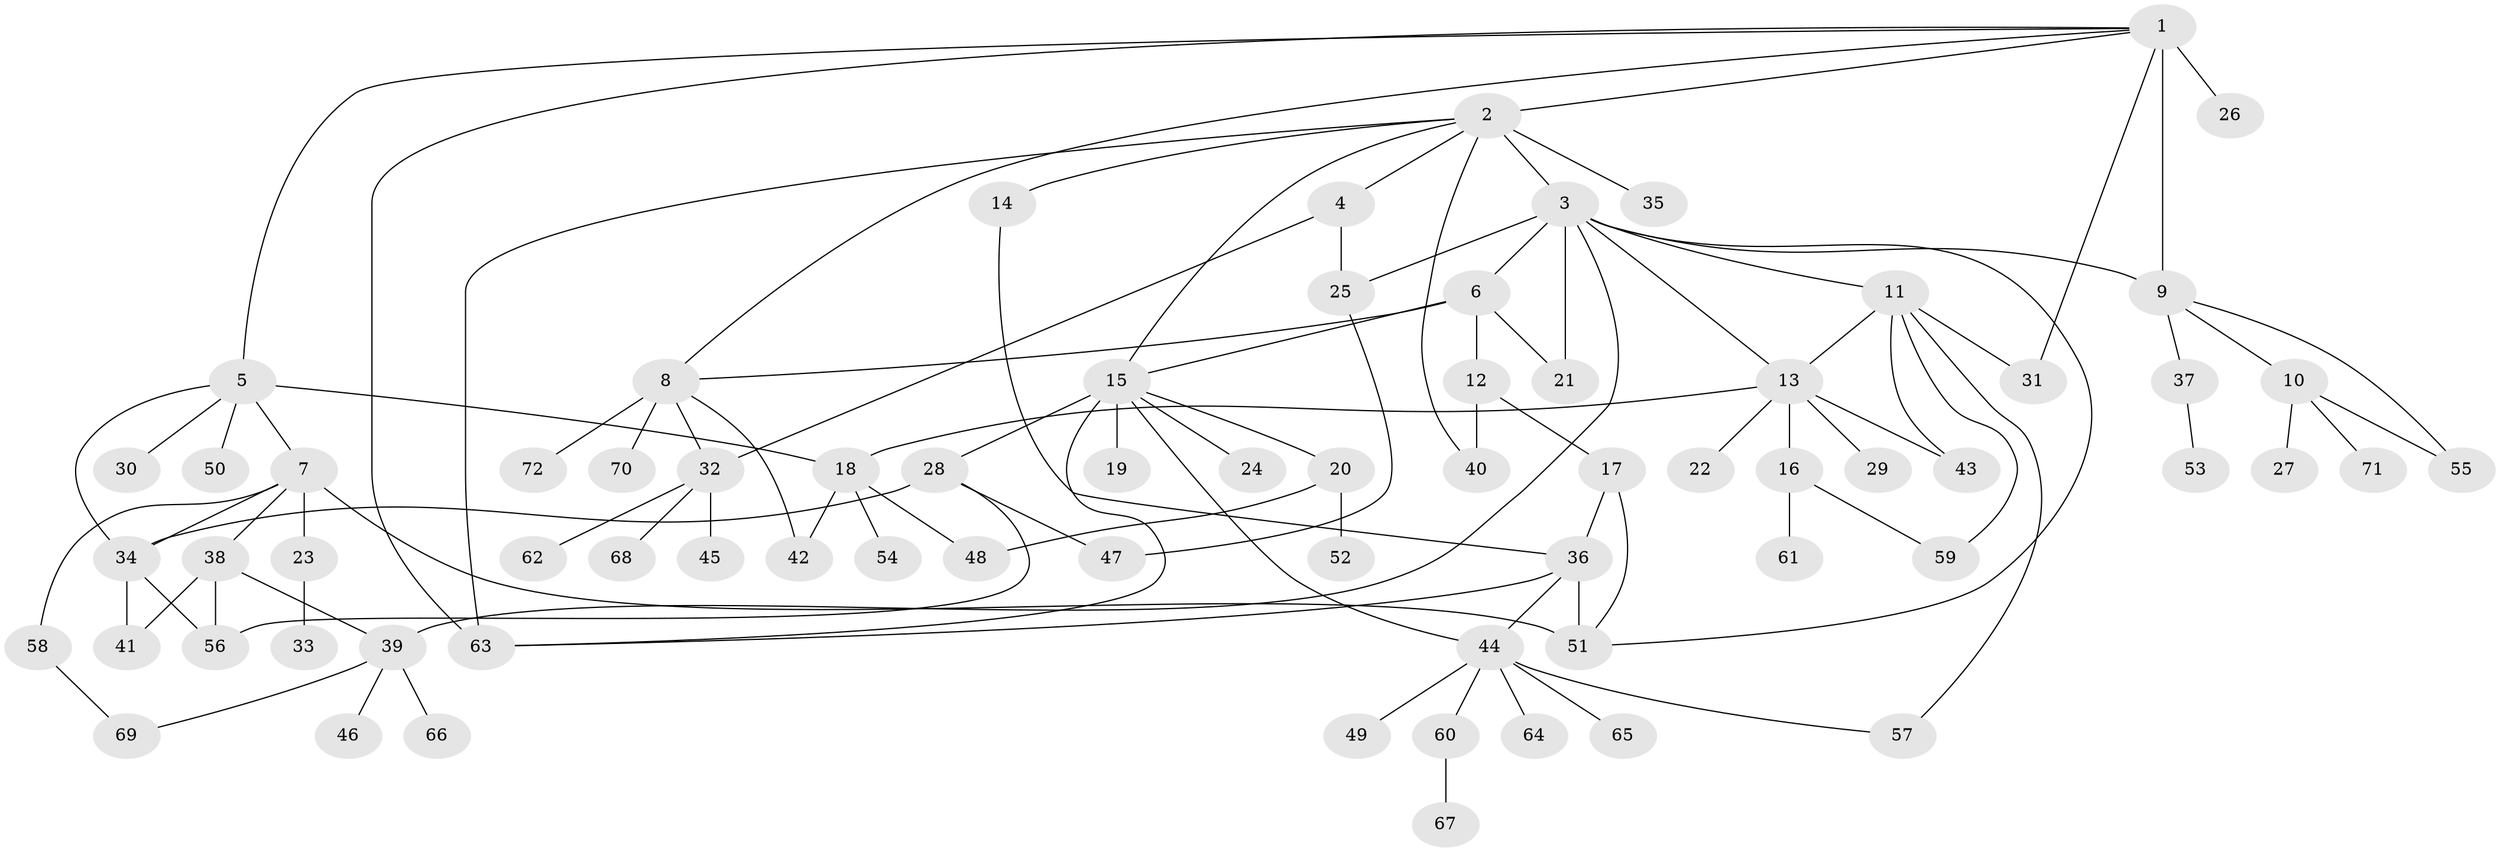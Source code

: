 // original degree distribution, {13: 0.013986013986013986, 11: 0.006993006993006993, 16: 0.006993006993006993, 3: 0.1048951048951049, 8: 0.02097902097902098, 9: 0.013986013986013986, 7: 0.013986013986013986, 6: 0.027972027972027972, 4: 0.027972027972027972, 2: 0.22377622377622378, 1: 0.5104895104895105, 5: 0.02097902097902098, 10: 0.006993006993006993}
// Generated by graph-tools (version 1.1) at 2025/35/03/09/25 02:35:52]
// undirected, 72 vertices, 103 edges
graph export_dot {
graph [start="1"]
  node [color=gray90,style=filled];
  1;
  2;
  3;
  4;
  5;
  6;
  7;
  8;
  9;
  10;
  11;
  12;
  13;
  14;
  15;
  16;
  17;
  18;
  19;
  20;
  21;
  22;
  23;
  24;
  25;
  26;
  27;
  28;
  29;
  30;
  31;
  32;
  33;
  34;
  35;
  36;
  37;
  38;
  39;
  40;
  41;
  42;
  43;
  44;
  45;
  46;
  47;
  48;
  49;
  50;
  51;
  52;
  53;
  54;
  55;
  56;
  57;
  58;
  59;
  60;
  61;
  62;
  63;
  64;
  65;
  66;
  67;
  68;
  69;
  70;
  71;
  72;
  1 -- 2 [weight=1.0];
  1 -- 5 [weight=1.0];
  1 -- 8 [weight=1.0];
  1 -- 9 [weight=6.0];
  1 -- 26 [weight=1.0];
  1 -- 31 [weight=1.0];
  1 -- 63 [weight=1.0];
  2 -- 3 [weight=1.0];
  2 -- 4 [weight=1.0];
  2 -- 14 [weight=1.0];
  2 -- 15 [weight=1.0];
  2 -- 35 [weight=4.0];
  2 -- 40 [weight=1.0];
  2 -- 63 [weight=2.0];
  3 -- 6 [weight=1.0];
  3 -- 9 [weight=1.0];
  3 -- 11 [weight=1.0];
  3 -- 13 [weight=1.0];
  3 -- 21 [weight=6.0];
  3 -- 25 [weight=1.0];
  3 -- 39 [weight=1.0];
  3 -- 51 [weight=1.0];
  4 -- 25 [weight=1.0];
  4 -- 32 [weight=1.0];
  5 -- 7 [weight=1.0];
  5 -- 18 [weight=1.0];
  5 -- 30 [weight=1.0];
  5 -- 34 [weight=1.0];
  5 -- 50 [weight=1.0];
  6 -- 8 [weight=1.0];
  6 -- 12 [weight=2.0];
  6 -- 15 [weight=1.0];
  6 -- 21 [weight=1.0];
  7 -- 23 [weight=1.0];
  7 -- 34 [weight=1.0];
  7 -- 38 [weight=1.0];
  7 -- 51 [weight=2.0];
  7 -- 58 [weight=1.0];
  8 -- 32 [weight=1.0];
  8 -- 42 [weight=1.0];
  8 -- 70 [weight=1.0];
  8 -- 72 [weight=1.0];
  9 -- 10 [weight=1.0];
  9 -- 37 [weight=1.0];
  9 -- 55 [weight=1.0];
  10 -- 27 [weight=1.0];
  10 -- 55 [weight=1.0];
  10 -- 71 [weight=1.0];
  11 -- 13 [weight=1.0];
  11 -- 31 [weight=1.0];
  11 -- 43 [weight=1.0];
  11 -- 57 [weight=1.0];
  11 -- 59 [weight=1.0];
  12 -- 17 [weight=1.0];
  12 -- 40 [weight=1.0];
  13 -- 16 [weight=1.0];
  13 -- 18 [weight=1.0];
  13 -- 22 [weight=1.0];
  13 -- 29 [weight=1.0];
  13 -- 43 [weight=1.0];
  14 -- 36 [weight=1.0];
  15 -- 19 [weight=5.0];
  15 -- 20 [weight=1.0];
  15 -- 24 [weight=1.0];
  15 -- 28 [weight=1.0];
  15 -- 44 [weight=1.0];
  15 -- 63 [weight=1.0];
  16 -- 59 [weight=1.0];
  16 -- 61 [weight=1.0];
  17 -- 36 [weight=1.0];
  17 -- 51 [weight=1.0];
  18 -- 42 [weight=1.0];
  18 -- 48 [weight=1.0];
  18 -- 54 [weight=1.0];
  20 -- 48 [weight=1.0];
  20 -- 52 [weight=1.0];
  23 -- 33 [weight=1.0];
  25 -- 47 [weight=1.0];
  28 -- 34 [weight=1.0];
  28 -- 47 [weight=1.0];
  28 -- 56 [weight=1.0];
  32 -- 45 [weight=1.0];
  32 -- 62 [weight=1.0];
  32 -- 68 [weight=1.0];
  34 -- 41 [weight=6.0];
  34 -- 56 [weight=1.0];
  36 -- 44 [weight=1.0];
  36 -- 51 [weight=4.0];
  36 -- 63 [weight=1.0];
  37 -- 53 [weight=1.0];
  38 -- 39 [weight=1.0];
  38 -- 41 [weight=1.0];
  38 -- 56 [weight=1.0];
  39 -- 46 [weight=1.0];
  39 -- 66 [weight=1.0];
  39 -- 69 [weight=1.0];
  44 -- 49 [weight=1.0];
  44 -- 57 [weight=1.0];
  44 -- 60 [weight=1.0];
  44 -- 64 [weight=1.0];
  44 -- 65 [weight=1.0];
  58 -- 69 [weight=1.0];
  60 -- 67 [weight=1.0];
}

